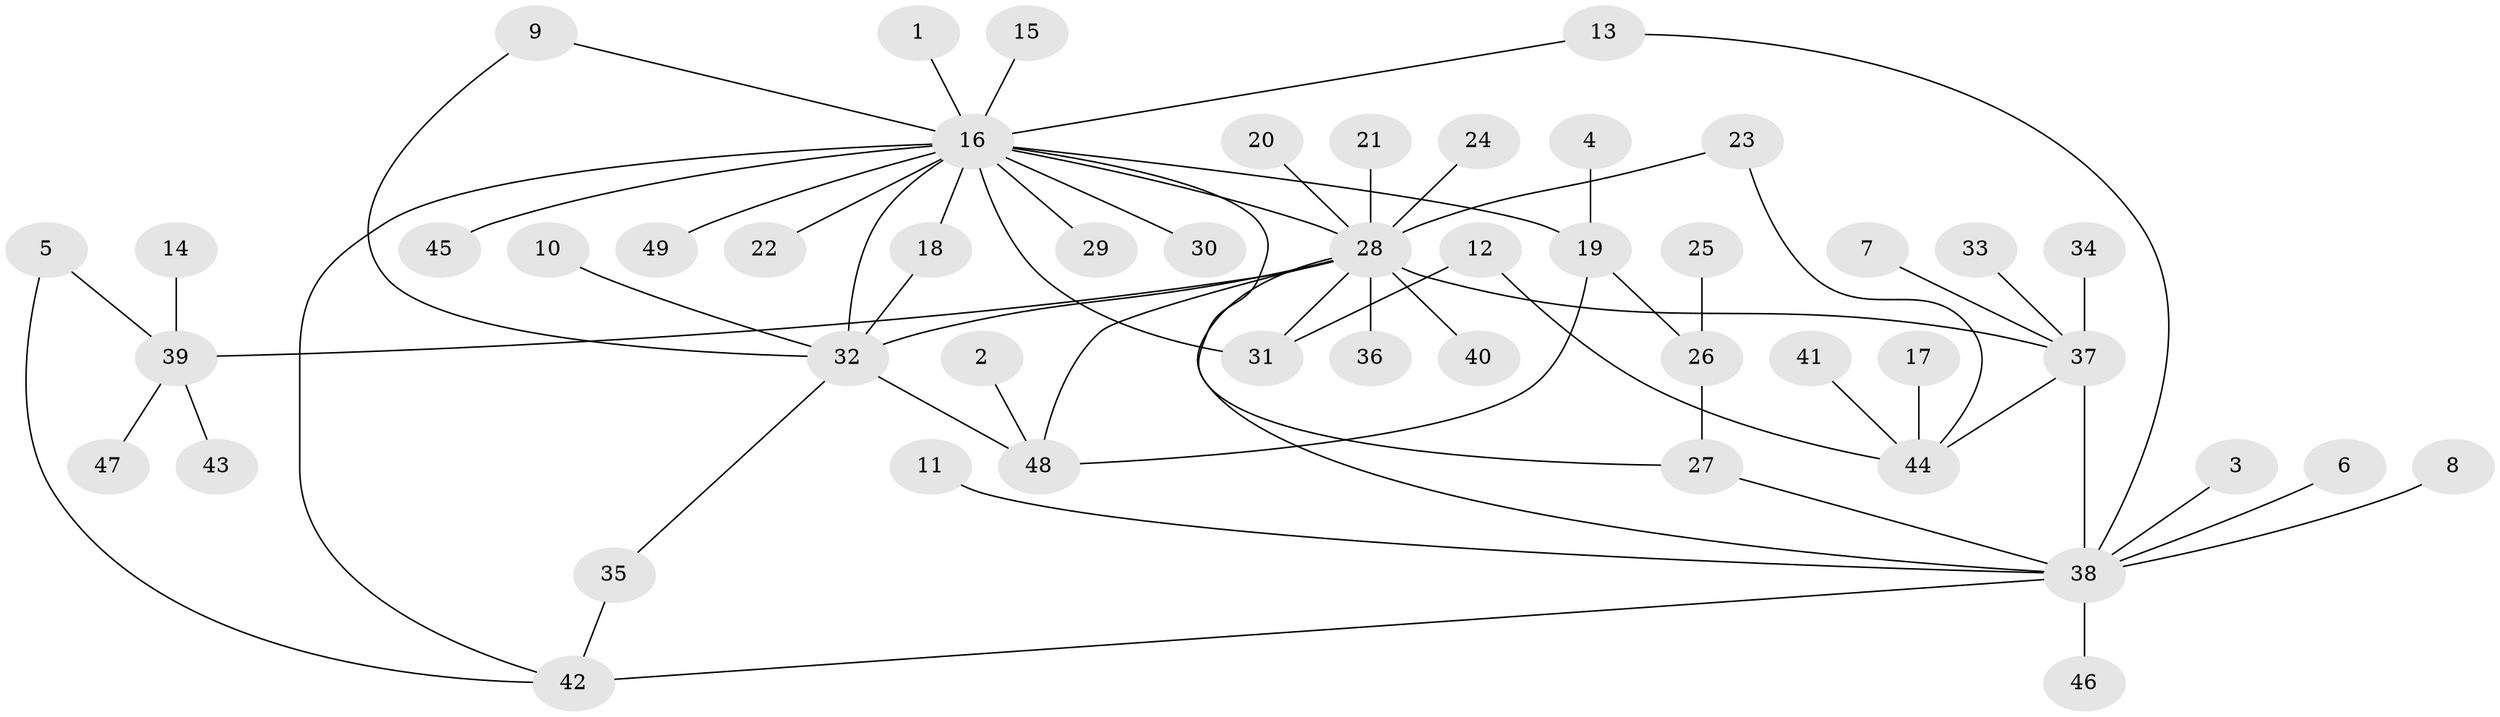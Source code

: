 // original degree distribution, {3: 0.10416666666666667, 6: 0.020833333333333332, 18: 0.010416666666666666, 16: 0.010416666666666666, 4: 0.041666666666666664, 2: 0.2604166666666667, 1: 0.4895833333333333, 5: 0.041666666666666664, 12: 0.010416666666666666, 9: 0.010416666666666666}
// Generated by graph-tools (version 1.1) at 2025/49/03/09/25 03:49:50]
// undirected, 49 vertices, 63 edges
graph export_dot {
graph [start="1"]
  node [color=gray90,style=filled];
  1;
  2;
  3;
  4;
  5;
  6;
  7;
  8;
  9;
  10;
  11;
  12;
  13;
  14;
  15;
  16;
  17;
  18;
  19;
  20;
  21;
  22;
  23;
  24;
  25;
  26;
  27;
  28;
  29;
  30;
  31;
  32;
  33;
  34;
  35;
  36;
  37;
  38;
  39;
  40;
  41;
  42;
  43;
  44;
  45;
  46;
  47;
  48;
  49;
  1 -- 16 [weight=1.0];
  2 -- 48 [weight=1.0];
  3 -- 38 [weight=1.0];
  4 -- 19 [weight=1.0];
  5 -- 39 [weight=1.0];
  5 -- 42 [weight=1.0];
  6 -- 38 [weight=1.0];
  7 -- 37 [weight=1.0];
  8 -- 38 [weight=1.0];
  9 -- 16 [weight=1.0];
  9 -- 32 [weight=1.0];
  10 -- 32 [weight=1.0];
  11 -- 38 [weight=1.0];
  12 -- 31 [weight=1.0];
  12 -- 44 [weight=1.0];
  13 -- 16 [weight=1.0];
  13 -- 38 [weight=1.0];
  14 -- 39 [weight=1.0];
  15 -- 16 [weight=1.0];
  16 -- 18 [weight=1.0];
  16 -- 19 [weight=1.0];
  16 -- 22 [weight=1.0];
  16 -- 27 [weight=1.0];
  16 -- 28 [weight=1.0];
  16 -- 29 [weight=1.0];
  16 -- 30 [weight=1.0];
  16 -- 31 [weight=1.0];
  16 -- 32 [weight=1.0];
  16 -- 42 [weight=1.0];
  16 -- 45 [weight=1.0];
  16 -- 49 [weight=1.0];
  17 -- 44 [weight=1.0];
  18 -- 32 [weight=1.0];
  19 -- 26 [weight=2.0];
  19 -- 48 [weight=1.0];
  20 -- 28 [weight=1.0];
  21 -- 28 [weight=1.0];
  23 -- 28 [weight=1.0];
  23 -- 44 [weight=1.0];
  24 -- 28 [weight=1.0];
  25 -- 26 [weight=1.0];
  26 -- 27 [weight=1.0];
  27 -- 38 [weight=1.0];
  28 -- 31 [weight=2.0];
  28 -- 32 [weight=1.0];
  28 -- 36 [weight=1.0];
  28 -- 37 [weight=1.0];
  28 -- 38 [weight=1.0];
  28 -- 39 [weight=1.0];
  28 -- 40 [weight=1.0];
  28 -- 48 [weight=1.0];
  32 -- 35 [weight=1.0];
  32 -- 48 [weight=1.0];
  33 -- 37 [weight=1.0];
  34 -- 37 [weight=1.0];
  35 -- 42 [weight=1.0];
  37 -- 38 [weight=2.0];
  37 -- 44 [weight=1.0];
  38 -- 42 [weight=1.0];
  38 -- 46 [weight=1.0];
  39 -- 43 [weight=1.0];
  39 -- 47 [weight=1.0];
  41 -- 44 [weight=1.0];
}
